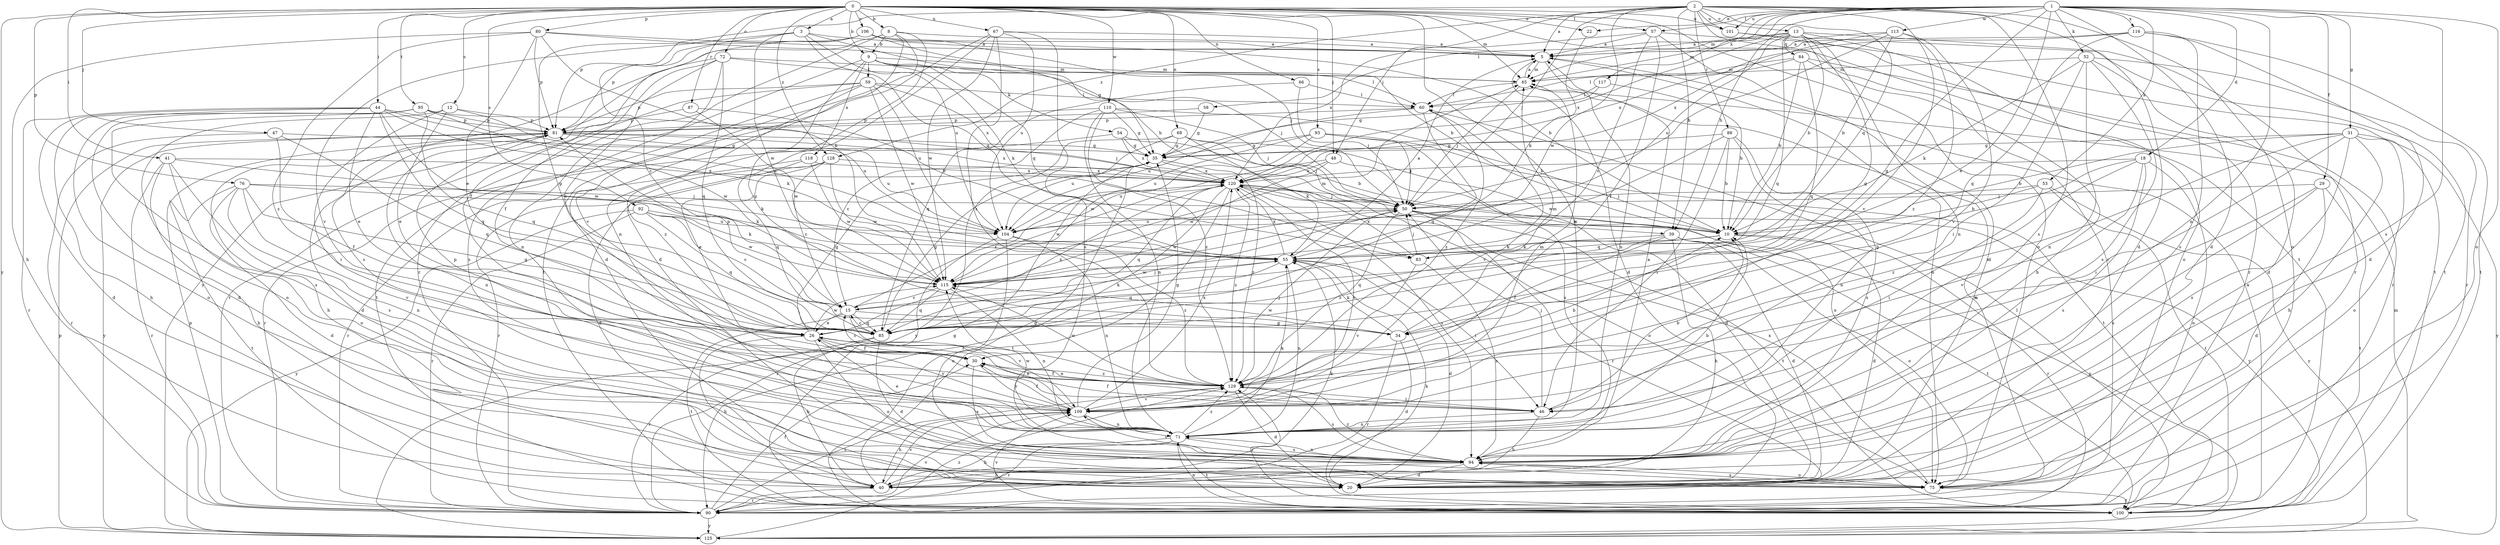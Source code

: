 strict digraph  {
0;
1;
2;
3;
5;
8;
9;
10;
12;
13;
15;
18;
20;
22;
26;
29;
30;
31;
34;
35;
39;
40;
41;
44;
46;
47;
48;
50;
52;
53;
54;
55;
57;
58;
59;
60;
65;
66;
67;
68;
71;
72;
75;
76;
80;
81;
83;
84;
85;
87;
88;
90;
92;
93;
94;
95;
100;
101;
104;
106;
109;
110;
113;
115;
116;
117;
118;
120;
125;
128;
129;
0 -> 3  [label=a];
0 -> 8  [label=b];
0 -> 9  [label=b];
0 -> 12  [label=c];
0 -> 22  [label=e];
0 -> 41  [label=i];
0 -> 44  [label=i];
0 -> 47  [label=j];
0 -> 48  [label=j];
0 -> 57  [label=l];
0 -> 65  [label=m];
0 -> 66  [label=n];
0 -> 67  [label=n];
0 -> 68  [label=n];
0 -> 71  [label=n];
0 -> 72  [label=o];
0 -> 75  [label=o];
0 -> 76  [label=p];
0 -> 80  [label=p];
0 -> 87  [label=r];
0 -> 92  [label=s];
0 -> 93  [label=s];
0 -> 95  [label=t];
0 -> 100  [label=t];
0 -> 101  [label=u];
0 -> 106  [label=v];
0 -> 110  [label=w];
0 -> 125  [label=y];
0 -> 128  [label=z];
1 -> 18  [label=d];
1 -> 20  [label=d];
1 -> 22  [label=e];
1 -> 26  [label=e];
1 -> 29  [label=f];
1 -> 31  [label=g];
1 -> 34  [label=g];
1 -> 39  [label=h];
1 -> 52  [label=k];
1 -> 53  [label=k];
1 -> 57  [label=l];
1 -> 58  [label=l];
1 -> 65  [label=m];
1 -> 71  [label=n];
1 -> 75  [label=o];
1 -> 94  [label=s];
1 -> 101  [label=u];
1 -> 113  [label=w];
1 -> 116  [label=x];
1 -> 117  [label=x];
2 -> 5  [label=a];
2 -> 13  [label=c];
2 -> 20  [label=d];
2 -> 39  [label=h];
2 -> 48  [label=j];
2 -> 50  [label=j];
2 -> 75  [label=o];
2 -> 81  [label=p];
2 -> 83  [label=q];
2 -> 88  [label=r];
2 -> 90  [label=r];
2 -> 94  [label=s];
2 -> 101  [label=u];
2 -> 109  [label=v];
2 -> 115  [label=w];
2 -> 128  [label=z];
3 -> 5  [label=a];
3 -> 15  [label=c];
3 -> 34  [label=g];
3 -> 39  [label=h];
3 -> 83  [label=q];
3 -> 104  [label=u];
3 -> 115  [label=w];
5 -> 20  [label=d];
5 -> 65  [label=m];
5 -> 71  [label=n];
5 -> 75  [label=o];
8 -> 5  [label=a];
8 -> 9  [label=b];
8 -> 20  [label=d];
8 -> 71  [label=n];
8 -> 90  [label=r];
8 -> 109  [label=v];
8 -> 125  [label=y];
9 -> 34  [label=g];
9 -> 50  [label=j];
9 -> 54  [label=k];
9 -> 55  [label=k];
9 -> 59  [label=l];
9 -> 65  [label=m];
9 -> 83  [label=q];
9 -> 94  [label=s];
9 -> 118  [label=x];
10 -> 20  [label=d];
10 -> 55  [label=k];
10 -> 83  [label=q];
10 -> 90  [label=r];
12 -> 26  [label=e];
12 -> 46  [label=i];
12 -> 75  [label=o];
12 -> 81  [label=p];
12 -> 104  [label=u];
13 -> 5  [label=a];
13 -> 10  [label=b];
13 -> 34  [label=g];
13 -> 65  [label=m];
13 -> 71  [label=n];
13 -> 75  [label=o];
13 -> 84  [label=q];
13 -> 85  [label=q];
13 -> 90  [label=r];
13 -> 104  [label=u];
13 -> 120  [label=x];
15 -> 26  [label=e];
15 -> 34  [label=g];
15 -> 55  [label=k];
15 -> 81  [label=p];
15 -> 85  [label=q];
15 -> 100  [label=t];
15 -> 109  [label=v];
15 -> 120  [label=x];
18 -> 34  [label=g];
18 -> 75  [label=o];
18 -> 94  [label=s];
18 -> 109  [label=v];
18 -> 120  [label=x];
18 -> 129  [label=z];
22 -> 55  [label=k];
26 -> 30  [label=f];
26 -> 35  [label=g];
26 -> 40  [label=h];
26 -> 75  [label=o];
26 -> 109  [label=v];
26 -> 115  [label=w];
26 -> 120  [label=x];
29 -> 20  [label=d];
29 -> 50  [label=j];
29 -> 94  [label=s];
29 -> 100  [label=t];
29 -> 109  [label=v];
30 -> 15  [label=c];
30 -> 94  [label=s];
30 -> 109  [label=v];
30 -> 129  [label=z];
31 -> 10  [label=b];
31 -> 35  [label=g];
31 -> 40  [label=h];
31 -> 46  [label=i];
31 -> 75  [label=o];
31 -> 94  [label=s];
31 -> 125  [label=y];
31 -> 129  [label=z];
34 -> 20  [label=d];
34 -> 55  [label=k];
34 -> 65  [label=m];
34 -> 90  [label=r];
34 -> 115  [label=w];
35 -> 120  [label=x];
35 -> 129  [label=z];
39 -> 20  [label=d];
39 -> 30  [label=f];
39 -> 40  [label=h];
39 -> 55  [label=k];
39 -> 75  [label=o];
39 -> 85  [label=q];
39 -> 100  [label=t];
40 -> 35  [label=g];
40 -> 55  [label=k];
40 -> 90  [label=r];
40 -> 109  [label=v];
41 -> 40  [label=h];
41 -> 55  [label=k];
41 -> 75  [label=o];
41 -> 90  [label=r];
41 -> 94  [label=s];
41 -> 120  [label=x];
44 -> 20  [label=d];
44 -> 26  [label=e];
44 -> 55  [label=k];
44 -> 75  [label=o];
44 -> 81  [label=p];
44 -> 85  [label=q];
44 -> 90  [label=r];
44 -> 104  [label=u];
44 -> 115  [label=w];
46 -> 10  [label=b];
46 -> 26  [label=e];
46 -> 30  [label=f];
46 -> 40  [label=h];
46 -> 50  [label=j];
46 -> 71  [label=n];
47 -> 30  [label=f];
47 -> 35  [label=g];
47 -> 85  [label=q];
47 -> 90  [label=r];
48 -> 20  [label=d];
48 -> 104  [label=u];
48 -> 115  [label=w];
48 -> 120  [label=x];
50 -> 10  [label=b];
50 -> 90  [label=r];
50 -> 100  [label=t];
50 -> 104  [label=u];
50 -> 115  [label=w];
50 -> 125  [label=y];
50 -> 129  [label=z];
52 -> 20  [label=d];
52 -> 46  [label=i];
52 -> 55  [label=k];
52 -> 65  [label=m];
52 -> 71  [label=n];
52 -> 90  [label=r];
52 -> 94  [label=s];
53 -> 10  [label=b];
53 -> 46  [label=i];
53 -> 50  [label=j];
53 -> 100  [label=t];
53 -> 125  [label=y];
54 -> 10  [label=b];
54 -> 35  [label=g];
54 -> 90  [label=r];
54 -> 120  [label=x];
55 -> 5  [label=a];
55 -> 20  [label=d];
55 -> 46  [label=i];
55 -> 71  [label=n];
55 -> 85  [label=q];
55 -> 115  [label=w];
55 -> 120  [label=x];
57 -> 5  [label=a];
57 -> 15  [label=c];
57 -> 20  [label=d];
57 -> 30  [label=f];
57 -> 100  [label=t];
57 -> 120  [label=x];
58 -> 35  [label=g];
58 -> 81  [label=p];
59 -> 60  [label=l];
59 -> 81  [label=p];
59 -> 90  [label=r];
59 -> 100  [label=t];
59 -> 104  [label=u];
59 -> 115  [label=w];
59 -> 120  [label=x];
59 -> 129  [label=z];
60 -> 81  [label=p];
60 -> 85  [label=q];
60 -> 104  [label=u];
60 -> 109  [label=v];
60 -> 129  [label=z];
65 -> 5  [label=a];
65 -> 50  [label=j];
65 -> 60  [label=l];
66 -> 50  [label=j];
66 -> 60  [label=l];
66 -> 85  [label=q];
67 -> 5  [label=a];
67 -> 20  [label=d];
67 -> 94  [label=s];
67 -> 100  [label=t];
67 -> 104  [label=u];
67 -> 115  [label=w];
67 -> 129  [label=z];
68 -> 35  [label=g];
68 -> 50  [label=j];
68 -> 55  [label=k];
68 -> 75  [label=o];
68 -> 104  [label=u];
68 -> 125  [label=y];
71 -> 10  [label=b];
71 -> 26  [label=e];
71 -> 40  [label=h];
71 -> 55  [label=k];
71 -> 90  [label=r];
71 -> 94  [label=s];
71 -> 100  [label=t];
71 -> 115  [label=w];
71 -> 129  [label=z];
72 -> 26  [label=e];
72 -> 30  [label=f];
72 -> 60  [label=l];
72 -> 65  [label=m];
72 -> 71  [label=n];
72 -> 85  [label=q];
72 -> 94  [label=s];
75 -> 94  [label=s];
75 -> 100  [label=t];
75 -> 120  [label=x];
76 -> 20  [label=d];
76 -> 50  [label=j];
76 -> 55  [label=k];
76 -> 71  [label=n];
76 -> 85  [label=q];
76 -> 100  [label=t];
76 -> 109  [label=v];
80 -> 5  [label=a];
80 -> 10  [label=b];
80 -> 26  [label=e];
80 -> 40  [label=h];
80 -> 55  [label=k];
80 -> 81  [label=p];
80 -> 129  [label=z];
81 -> 20  [label=d];
81 -> 35  [label=g];
81 -> 40  [label=h];
81 -> 71  [label=n];
81 -> 104  [label=u];
81 -> 120  [label=x];
81 -> 125  [label=y];
83 -> 50  [label=j];
83 -> 94  [label=s];
83 -> 109  [label=v];
83 -> 120  [label=x];
84 -> 10  [label=b];
84 -> 40  [label=h];
84 -> 60  [label=l];
84 -> 65  [label=m];
84 -> 85  [label=q];
84 -> 90  [label=r];
85 -> 15  [label=c];
85 -> 20  [label=d];
85 -> 35  [label=g];
85 -> 40  [label=h];
85 -> 50  [label=j];
85 -> 90  [label=r];
87 -> 10  [label=b];
87 -> 81  [label=p];
87 -> 115  [label=w];
88 -> 10  [label=b];
88 -> 35  [label=g];
88 -> 46  [label=i];
88 -> 71  [label=n];
88 -> 94  [label=s];
88 -> 115  [label=w];
90 -> 30  [label=f];
90 -> 65  [label=m];
90 -> 81  [label=p];
90 -> 109  [label=v];
90 -> 125  [label=y];
90 -> 129  [label=z];
92 -> 15  [label=c];
92 -> 55  [label=k];
92 -> 85  [label=q];
92 -> 90  [label=r];
92 -> 104  [label=u];
92 -> 115  [label=w];
92 -> 125  [label=y];
93 -> 35  [label=g];
93 -> 50  [label=j];
93 -> 94  [label=s];
93 -> 100  [label=t];
93 -> 104  [label=u];
93 -> 115  [label=w];
94 -> 5  [label=a];
94 -> 20  [label=d];
94 -> 40  [label=h];
94 -> 71  [label=n];
94 -> 75  [label=o];
94 -> 109  [label=v];
94 -> 129  [label=z];
95 -> 20  [label=d];
95 -> 40  [label=h];
95 -> 50  [label=j];
95 -> 81  [label=p];
95 -> 85  [label=q];
95 -> 94  [label=s];
95 -> 115  [label=w];
100 -> 5  [label=a];
100 -> 35  [label=g];
100 -> 55  [label=k];
100 -> 60  [label=l];
100 -> 71  [label=n];
100 -> 109  [label=v];
100 -> 129  [label=z];
101 -> 90  [label=r];
101 -> 100  [label=t];
104 -> 71  [label=n];
104 -> 75  [label=o];
104 -> 90  [label=r];
104 -> 129  [label=z];
106 -> 5  [label=a];
106 -> 10  [label=b];
106 -> 30  [label=f];
106 -> 35  [label=g];
106 -> 50  [label=j];
106 -> 81  [label=p];
106 -> 109  [label=v];
109 -> 26  [label=e];
109 -> 30  [label=f];
109 -> 35  [label=g];
109 -> 40  [label=h];
109 -> 65  [label=m];
109 -> 71  [label=n];
109 -> 120  [label=x];
110 -> 10  [label=b];
110 -> 15  [label=c];
110 -> 35  [label=g];
110 -> 50  [label=j];
110 -> 71  [label=n];
110 -> 81  [label=p];
110 -> 129  [label=z];
113 -> 5  [label=a];
113 -> 10  [label=b];
113 -> 50  [label=j];
113 -> 109  [label=v];
113 -> 120  [label=x];
113 -> 129  [label=z];
115 -> 15  [label=c];
115 -> 65  [label=m];
115 -> 71  [label=n];
115 -> 85  [label=q];
116 -> 5  [label=a];
116 -> 20  [label=d];
116 -> 85  [label=q];
116 -> 94  [label=s];
116 -> 100  [label=t];
116 -> 120  [label=x];
117 -> 10  [label=b];
117 -> 35  [label=g];
117 -> 60  [label=l];
118 -> 85  [label=q];
118 -> 90  [label=r];
118 -> 115  [label=w];
118 -> 120  [label=x];
120 -> 50  [label=j];
120 -> 75  [label=o];
120 -> 85  [label=q];
120 -> 90  [label=r];
120 -> 94  [label=s];
120 -> 100  [label=t];
120 -> 109  [label=v];
120 -> 115  [label=w];
120 -> 125  [label=y];
120 -> 129  [label=z];
125 -> 65  [label=m];
125 -> 81  [label=p];
125 -> 129  [label=z];
128 -> 15  [label=c];
128 -> 20  [label=d];
128 -> 26  [label=e];
128 -> 90  [label=r];
128 -> 115  [label=w];
128 -> 120  [label=x];
129 -> 10  [label=b];
129 -> 20  [label=d];
129 -> 30  [label=f];
129 -> 46  [label=i];
129 -> 50  [label=j];
129 -> 81  [label=p];
129 -> 94  [label=s];
129 -> 109  [label=v];
129 -> 115  [label=w];
}
